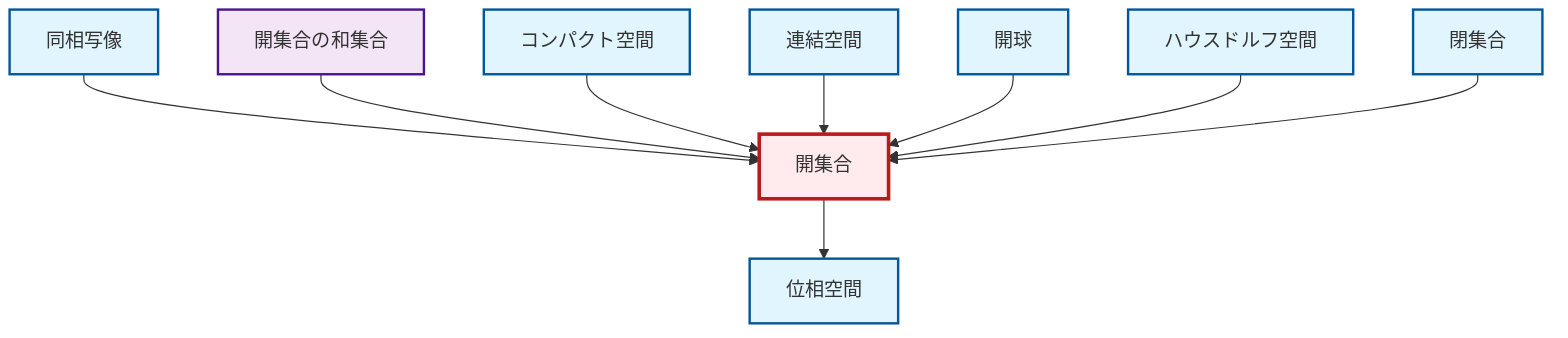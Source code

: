 graph TD
    classDef definition fill:#e1f5fe,stroke:#01579b,stroke-width:2px
    classDef theorem fill:#f3e5f5,stroke:#4a148c,stroke-width:2px
    classDef axiom fill:#fff3e0,stroke:#e65100,stroke-width:2px
    classDef example fill:#e8f5e9,stroke:#1b5e20,stroke-width:2px
    classDef current fill:#ffebee,stroke:#b71c1c,stroke-width:3px
    def-homeomorphism["同相写像"]:::definition
    thm-union-open-sets["開集合の和集合"]:::theorem
    def-topological-space["位相空間"]:::definition
    def-hausdorff["ハウスドルフ空間"]:::definition
    def-open-set["開集合"]:::definition
    def-closed-set["閉集合"]:::definition
    def-open-ball["開球"]:::definition
    def-compact["コンパクト空間"]:::definition
    def-connected["連結空間"]:::definition
    def-homeomorphism --> def-open-set
    thm-union-open-sets --> def-open-set
    def-compact --> def-open-set
    def-connected --> def-open-set
    def-open-ball --> def-open-set
    def-hausdorff --> def-open-set
    def-closed-set --> def-open-set
    def-open-set --> def-topological-space
    class def-open-set current
